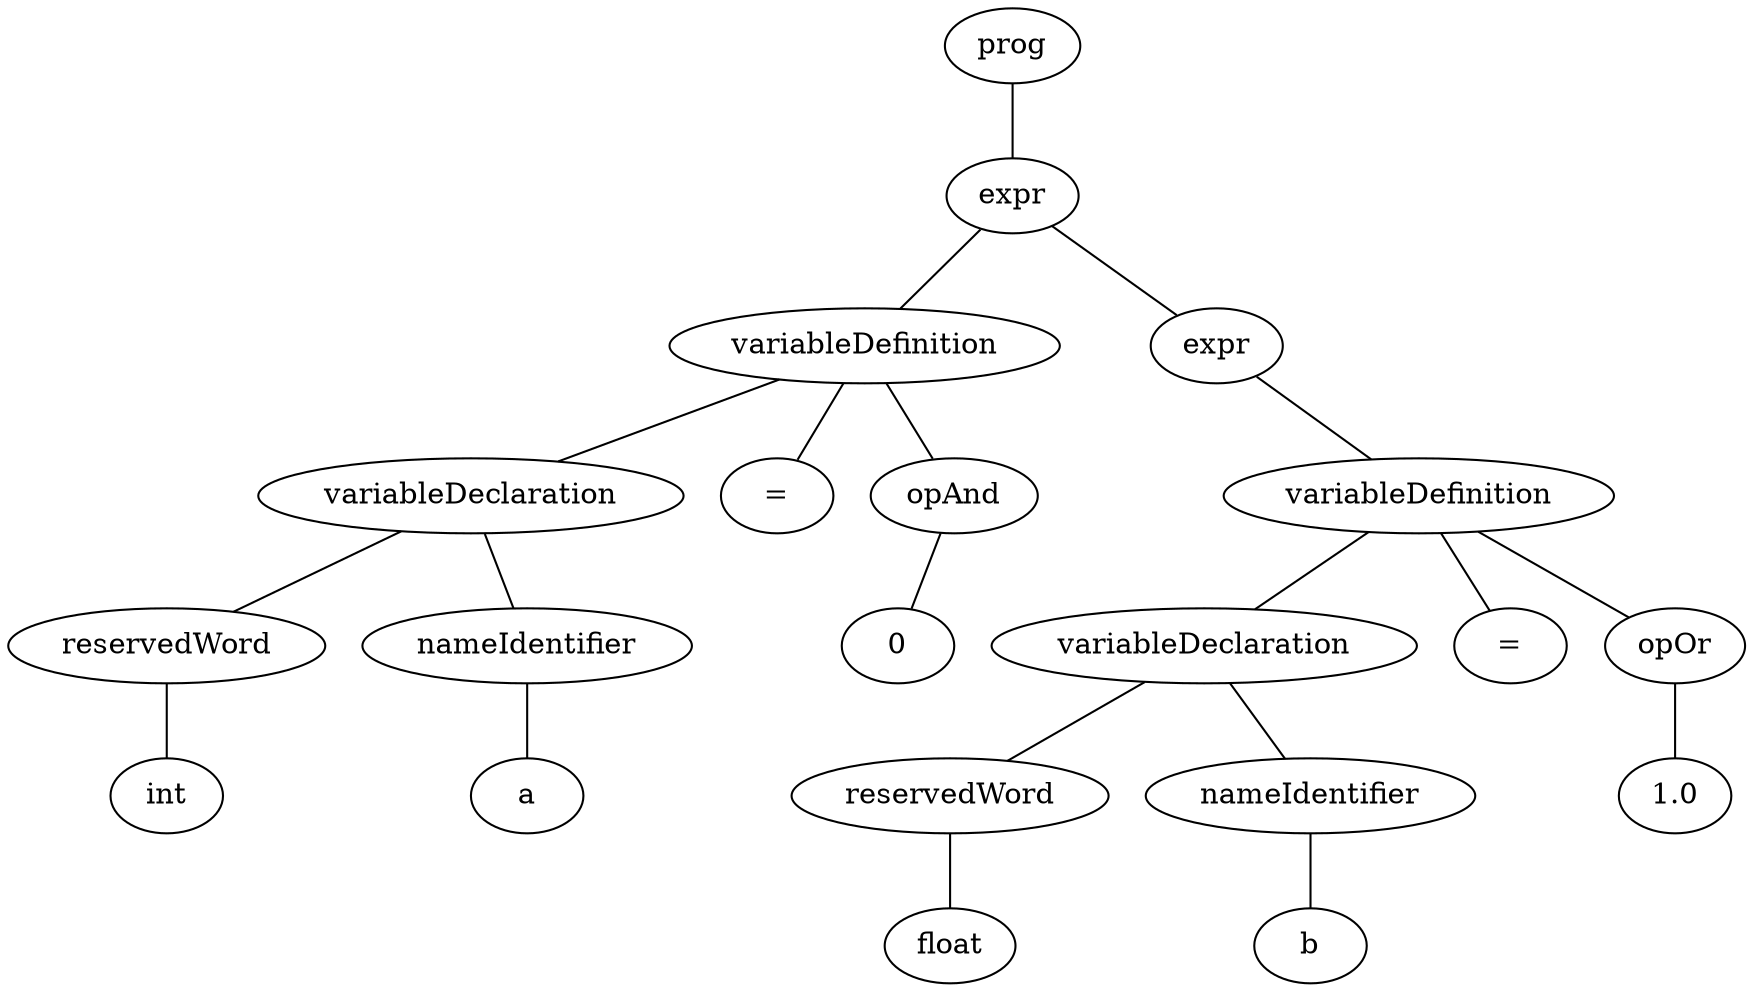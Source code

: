graph ast { 
<AST.AST object at 0x7f4715fe41c0>[label="prog"] 
<AST.AST object at 0x7f4715fe4b80>[label="expr"] 
<AST.AST object at 0x7f4715fcac40>[label="variableDefinition"] 
<AST.AST object at 0x7f4715fca730>[label="variableDeclaration"] 
<AST.AST object at 0x7f4716044880>[label="reservedWord"] 
<AST.AST object at 0x7f47160447c0>[label="int"] 
<AST.AST object at 0x7f4716044730>[label="nameIdentifier"] 
<AST.AST object at 0x7f4716044430>[label="a"] 
<AST.AST object at 0x7f4715fca490>[label="="] 
<AST.AST object at 0x7f4716044af0>[label="opAnd"] 
<AST.AST object at 0x7f4715fd7910>[label="0"] 
<AST.AST object at 0x7f4715fd50d0>[label="expr"] 
<AST.AST object at 0x7f47160420a0>[label="variableDefinition"] 
<AST.AST object at 0x7f4716042580>[label="variableDeclaration"] 
<AST.AST object at 0x7f4716042df0>[label="reservedWord"] 
<AST.AST object at 0x7f4715fe8430>[label="float"] 
<AST.AST object at 0x7f4715fe8250>[label="nameIdentifier"] 
<AST.AST object at 0x7f4715fe8a90>[label="b"] 
<AST.AST object at 0x7f4716042220>[label="="] 
<AST.AST object at 0x7f4715fe87f0>[label="opOr"] 
<AST.AST object at 0x7f471603b160>[label="1.0"] 
<AST.AST object at 0x7f4715fe41c0> -- <AST.AST object at 0x7f4715fe4b80>
<AST.AST object at 0x7f4715fe4b80> -- <AST.AST object at 0x7f4715fcac40>
<AST.AST object at 0x7f4715fcac40> -- <AST.AST object at 0x7f4715fca730>
<AST.AST object at 0x7f4715fca730> -- <AST.AST object at 0x7f4716044880>
<AST.AST object at 0x7f4716044880> -- <AST.AST object at 0x7f47160447c0>
<AST.AST object at 0x7f4715fca730> -- <AST.AST object at 0x7f4716044730>
<AST.AST object at 0x7f4716044730> -- <AST.AST object at 0x7f4716044430>
<AST.AST object at 0x7f4715fcac40> -- <AST.AST object at 0x7f4715fca490>
<AST.AST object at 0x7f4715fcac40> -- <AST.AST object at 0x7f4716044af0>
<AST.AST object at 0x7f4716044af0> -- <AST.AST object at 0x7f4715fd7910>
<AST.AST object at 0x7f4715fe4b80> -- <AST.AST object at 0x7f4715fd50d0>
<AST.AST object at 0x7f4715fd50d0> -- <AST.AST object at 0x7f47160420a0>
<AST.AST object at 0x7f47160420a0> -- <AST.AST object at 0x7f4716042580>
<AST.AST object at 0x7f4716042580> -- <AST.AST object at 0x7f4716042df0>
<AST.AST object at 0x7f4716042df0> -- <AST.AST object at 0x7f4715fe8430>
<AST.AST object at 0x7f4716042580> -- <AST.AST object at 0x7f4715fe8250>
<AST.AST object at 0x7f4715fe8250> -- <AST.AST object at 0x7f4715fe8a90>
<AST.AST object at 0x7f47160420a0> -- <AST.AST object at 0x7f4716042220>
<AST.AST object at 0x7f47160420a0> -- <AST.AST object at 0x7f4715fe87f0>
<AST.AST object at 0x7f4715fe87f0> -- <AST.AST object at 0x7f471603b160>
}